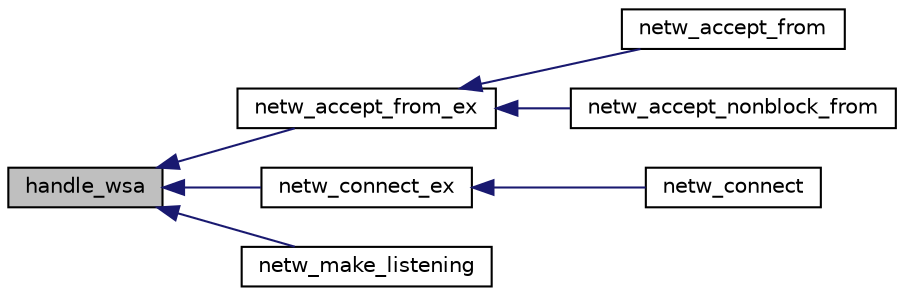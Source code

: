 digraph G
{
  edge [fontname="Helvetica",fontsize="10",labelfontname="Helvetica",labelfontsize="10"];
  node [fontname="Helvetica",fontsize="10",shape=record];
  rankdir=LR;
  Node1 [label="handle_wsa",height=0.2,width=0.4,color="black", fillcolor="grey75", style="filled" fontcolor="black"];
  Node1 -> Node2 [dir=back,color="midnightblue",fontsize="10",style="solid",fontname="Helvetica"];
  Node2 [label="netw_accept_from_ex",height=0.2,width=0.4,color="black", fillcolor="white", style="filled",URL="$n__network_8c.html#a7626fb82db9e0c46d8a4a4bdc18aab33",tooltip="make a normal &#39;accept&#39; . Network &#39;from&#39; must be allocated with netw_make_listening."];
  Node2 -> Node3 [dir=back,color="midnightblue",fontsize="10",style="solid",fontname="Helvetica"];
  Node3 [label="netw_accept_from",height=0.2,width=0.4,color="black", fillcolor="white", style="filled",URL="$n__network_8c.html#ab99090cbf623f95556ea610e690b50d9",tooltip="make a normal blocking &#39;accept&#39; . Network &#39;from&#39; must be allocated with netw_make_lis..."];
  Node2 -> Node4 [dir=back,color="midnightblue",fontsize="10",style="solid",fontname="Helvetica"];
  Node4 [label="netw_accept_nonblock_from",height=0.2,width=0.4,color="black", fillcolor="white", style="filled",URL="$n__network_8c.html#a32138772c399518190a14e81164fc469",tooltip="make a normal blocking &#39;accept&#39; . Network &#39;from&#39; must be allocated with netw_make_lis..."];
  Node1 -> Node5 [dir=back,color="midnightblue",fontsize="10",style="solid",fontname="Helvetica"];
  Node5 [label="netw_connect_ex",height=0.2,width=0.4,color="black", fillcolor="white", style="filled",URL="$n__network_8c.html#ac0d7d33548003daf69ee703ee893f49f",tooltip="Use this to connect a NETWORK to any listening one."];
  Node5 -> Node6 [dir=back,color="midnightblue",fontsize="10",style="solid",fontname="Helvetica"];
  Node6 [label="netw_connect",height=0.2,width=0.4,color="black", fillcolor="white", style="filled",URL="$n__network_8c.html#ae18d52a130063ba1fd0a4cf4b6a2da20",tooltip="Use this to connect a NETWORK to any listening one, with following defaults: disable_naggle = 0 ..."];
  Node1 -> Node7 [dir=back,color="midnightblue",fontsize="10",style="solid",fontname="Helvetica"];
  Node7 [label="netw_make_listening",height=0.2,width=0.4,color="black", fillcolor="white", style="filled",URL="$n__network_8c.html#a52afd4f5662c9c8f334d224ae2cdbdf2",tooltip="Make a NETWORK be a Listening network."];
}
